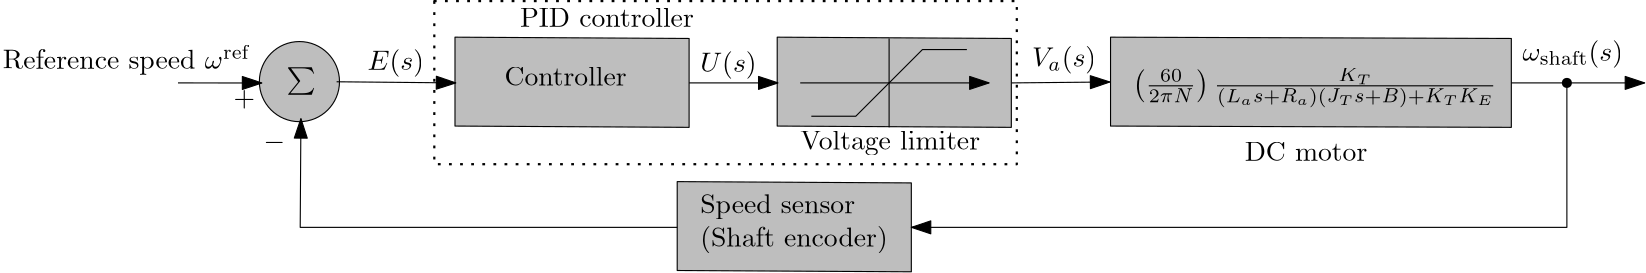 <?xml version="1.0"?>
<!DOCTYPE ipe SYSTEM "ipe.dtd">
<ipe version="70206" creator="Ipe 7.2.10">
<info created="D:20160412090836" modified="D:20190414224555"/>
<ipestyle name="basic">
<symbol name="arrow/arc(spx)">
<path stroke="sym-stroke" fill="sym-stroke" pen="sym-pen">
0 0 m
-1 0.333 l
-1 -0.333 l
h
</path>
</symbol>
<symbol name="arrow/farc(spx)">
<path stroke="sym-stroke" fill="white" pen="sym-pen">
0 0 m
-1 0.333 l
-1 -0.333 l
h
</path>
</symbol>
<symbol name="arrow/ptarc(spx)">
<path stroke="sym-stroke" fill="sym-stroke" pen="sym-pen">
0 0 m
-1 0.333 l
-0.8 0 l
-1 -0.333 l
h
</path>
</symbol>
<symbol name="arrow/fptarc(spx)">
<path stroke="sym-stroke" fill="white" pen="sym-pen">
0 0 m
-1 0.333 l
-0.8 0 l
-1 -0.333 l
h
</path>
</symbol>
<symbol name="mark/circle(sx)" transformations="translations">
<path fill="sym-stroke">
0.6 0 0 0.6 0 0 e
0.4 0 0 0.4 0 0 e
</path>
</symbol>
<symbol name="mark/disk(sx)" transformations="translations">
<path fill="sym-stroke">
0.6 0 0 0.6 0 0 e
</path>
</symbol>
<symbol name="mark/fdisk(sfx)" transformations="translations">
<group>
<path fill="sym-fill">
0.5 0 0 0.5 0 0 e
</path>
<path fill="sym-stroke" fillrule="eofill">
0.6 0 0 0.6 0 0 e
0.4 0 0 0.4 0 0 e
</path>
</group>
</symbol>
<symbol name="mark/box(sx)" transformations="translations">
<path fill="sym-stroke" fillrule="eofill">
-0.6 -0.6 m
0.6 -0.6 l
0.6 0.6 l
-0.6 0.6 l
h
-0.4 -0.4 m
0.4 -0.4 l
0.4 0.4 l
-0.4 0.4 l
h
</path>
</symbol>
<symbol name="mark/square(sx)" transformations="translations">
<path fill="sym-stroke">
-0.6 -0.6 m
0.6 -0.6 l
0.6 0.6 l
-0.6 0.6 l
h
</path>
</symbol>
<symbol name="mark/fsquare(sfx)" transformations="translations">
<group>
<path fill="sym-fill">
-0.5 -0.5 m
0.5 -0.5 l
0.5 0.5 l
-0.5 0.5 l
h
</path>
<path fill="sym-stroke" fillrule="eofill">
-0.6 -0.6 m
0.6 -0.6 l
0.6 0.6 l
-0.6 0.6 l
h
-0.4 -0.4 m
0.4 -0.4 l
0.4 0.4 l
-0.4 0.4 l
h
</path>
</group>
</symbol>
<symbol name="mark/cross(sx)" transformations="translations">
<group>
<path fill="sym-stroke">
-0.43 -0.57 m
0.57 0.43 l
0.43 0.57 l
-0.57 -0.43 l
h
</path>
<path fill="sym-stroke">
-0.43 0.57 m
0.57 -0.43 l
0.43 -0.57 l
-0.57 0.43 l
h
</path>
</group>
</symbol>
<symbol name="arrow/fnormal(spx)">
<path stroke="sym-stroke" fill="white" pen="sym-pen">
0 0 m
-1 0.333 l
-1 -0.333 l
h
</path>
</symbol>
<symbol name="arrow/pointed(spx)">
<path stroke="sym-stroke" fill="sym-stroke" pen="sym-pen">
0 0 m
-1 0.333 l
-0.8 0 l
-1 -0.333 l
h
</path>
</symbol>
<symbol name="arrow/fpointed(spx)">
<path stroke="sym-stroke" fill="white" pen="sym-pen">
0 0 m
-1 0.333 l
-0.8 0 l
-1 -0.333 l
h
</path>
</symbol>
<symbol name="arrow/linear(spx)">
<path stroke="sym-stroke" pen="sym-pen">
-1 0.333 m
0 0 l
-1 -0.333 l
</path>
</symbol>
<symbol name="arrow/fdouble(spx)">
<path stroke="sym-stroke" fill="white" pen="sym-pen">
0 0 m
-1 0.333 l
-1 -0.333 l
h
-1 0 m
-2 0.333 l
-2 -0.333 l
h
</path>
</symbol>
<symbol name="arrow/double(spx)">
<path stroke="sym-stroke" fill="sym-stroke" pen="sym-pen">
0 0 m
-1 0.333 l
-1 -0.333 l
h
-1 0 m
-2 0.333 l
-2 -0.333 l
h
</path>
</symbol>
<pen name="heavier" value="0.8"/>
<pen name="fat" value="1.2"/>
<pen name="ultrafat" value="2"/>
<symbolsize name="large" value="5"/>
<symbolsize name="small" value="2"/>
<symbolsize name="tiny" value="1.1"/>
<arrowsize name="large" value="10"/>
<arrowsize name="small" value="5"/>
<arrowsize name="tiny" value="3"/>
<color name="red" value="1 0 0"/>
<color name="green" value="0 1 0"/>
<color name="blue" value="0 0 1"/>
<color name="yellow" value="1 1 0"/>
<color name="orange" value="1 0.647 0"/>
<color name="gold" value="1 0.843 0"/>
<color name="purple" value="0.627 0.125 0.941"/>
<color name="gray" value="0.745"/>
<color name="brown" value="0.647 0.165 0.165"/>
<color name="navy" value="0 0 0.502"/>
<color name="pink" value="1 0.753 0.796"/>
<color name="seagreen" value="0.18 0.545 0.341"/>
<color name="turquoise" value="0.251 0.878 0.816"/>
<color name="violet" value="0.933 0.51 0.933"/>
<color name="darkblue" value="0 0 0.545"/>
<color name="darkcyan" value="0 0.545 0.545"/>
<color name="darkgray" value="0.663"/>
<color name="darkgreen" value="0 0.392 0"/>
<color name="darkmagenta" value="0.545 0 0.545"/>
<color name="darkorange" value="1 0.549 0"/>
<color name="darkred" value="0.545 0 0"/>
<color name="lightblue" value="0.678 0.847 0.902"/>
<color name="lightcyan" value="0.878 1 1"/>
<color name="lightgray" value="0.827"/>
<color name="lightgreen" value="0.565 0.933 0.565"/>
<color name="lightyellow" value="1 1 0.878"/>
<dashstyle name="dashed" value="[4] 0"/>
<dashstyle name="dotted" value="[1 3] 0"/>
<dashstyle name="dash dotted" value="[4 2 1 2] 0"/>
<dashstyle name="dash dot dotted" value="[4 2 1 2 1 2] 0"/>
<textsize name="large" value="\large"/>
<textsize name="Large" value="\Large"/>
<textsize name="LARGE" value="\LARGE"/>
<textsize name="huge" value="\huge"/>
<textsize name="Huge" value="\Huge"/>
<textsize name="small" value="\small"/>
<textsize name="footnote" value="\footnotesize"/>
<textsize name="tiny" value="\tiny"/>
<textstyle name="center" begin="\begin{center}" end="\end{center}"/>
<textstyle name="itemize" begin="\begin{itemize}" end="\end{itemize}"/>
<textstyle name="item" begin="\begin{itemize}\item{}" end="\end{itemize}"/>
<gridsize name="4 pts" value="4"/>
<gridsize name="8 pts (~3 mm)" value="8"/>
<gridsize name="16 pts (~6 mm)" value="16"/>
<gridsize name="32 pts (~12 mm)" value="32"/>
<gridsize name="10 pts (~3.5 mm)" value="10"/>
<gridsize name="20 pts (~7 mm)" value="20"/>
<gridsize name="14 pts (~5 mm)" value="14"/>
<gridsize name="28 pts (~10 mm)" value="28"/>
<gridsize name="56 pts (~20 mm)" value="56"/>
<anglesize name="90 deg" value="90"/>
<anglesize name="60 deg" value="60"/>
<anglesize name="45 deg" value="45"/>
<anglesize name="30 deg" value="30"/>
<anglesize name="22.5 deg" value="22.5"/>
<opacity name="10%" value="0.1"/>
<opacity name="30%" value="0.3"/>
<opacity name="50%" value="0.5"/>
<opacity name="75%" value="0.75"/>
<tiling name="falling" angle="-60" step="4" width="1"/>
<tiling name="rising" angle="30" step="4" width="1"/>
</ipestyle>
<page>
<layer name="alpha"/>
<view layers="alpha" active="alpha"/>
<path layer="alpha" matrix="1 0 0 1 268 4" stroke="black" fill="gray">
111.719 512.464 m
111.719 480.464 l
256 480 l
256 512 l
h
</path>
<text matrix="1 0 0 1 179.719 -3.53638" transformations="translations" pos="208 500" stroke="black" type="label" width="130.958" height="8.855" depth="5.18" valign="baseline" style="math">\left(\frac{60}{2\pi N}\right)\frac{K_T}{\left(L_as + R_a\right)\left(J_Ts + B\right) + K_TK_E}</text>
<path matrix="1 0 0 1 116 0" stroke="black" arrow="normal/normal">
228 500 m
263.459 500.331 l
</path>
<text matrix="1 0 0 1 267.719 0.46362" transformations="translations" pos="83.7639 505.418" stroke="black" type="label" width="23.05" height="7.473" depth="2.49" valign="baseline" style="math">V_a(s)</text>
<path matrix="1 0 0 1 108 4" stroke="black" arrow="normal/normal">
416 496 m
464 496 l
</path>
<text matrix="1 0 0 1 104 4" transformations="translations" pos="424 504" stroke="black" type="label" width="36.229" height="7.473" depth="2.49" valign="baseline" style="math">\omega_{\mathrm{shaft}}(s)</text>
<path matrix="1 0 0 1 -40.2811 4.46362" stroke="black" fill="gray">
14.4222 0 0 14.4222 128 496 e
</path>
<text matrix="1 0 0 1 -40.8986 2.19114" transformations="translations" pos="124 496" stroke="black" type="label" width="10.516" height="7.473" depth="2.49" valign="baseline" style="math">\sum</text>
<text matrix="1 0 0 1 -44.2129 0.08879" transformations="translations" pos="119.033 476.156" stroke="black" type="label" width="7.749" height="5.812" depth="0.83" valign="baseline" style="math">-</text>
<text matrix="1 0 0 1 -40.6911 1.72174" transformations="translations" pos="104.684 489.93" stroke="black" type="label" width="7.749" height="5.812" depth="0.83" valign="baseline" style="math">+</text>
<path matrix="1 0 0 1 116 0" stroke="black">
252 500 m
252 500 l
252 500 l
252 500 l
h
</path>
<path matrix="1 0 0 1 116 4" stroke="black" fill="gray">
27.719 512.464 m
27.719 480.464 l
112 480 l
112 512 l
h
</path>
<text matrix="1 0 0 1 121.508 3.05746" transformations="translations" pos="40 496" stroke="black" type="label" width="47.378" height="6.918" depth="0" valign="baseline">Controller
</text>
<path matrix="1 0 0 1 232 4" stroke="black" fill="gray">
27.719 512.464 m
27.719 480.464 l
112 480 l
112 512 l
h
</path>
<path matrix="1 0 0 1 116 0" stroke="black" arrow="normal/normal">
152 500 m
220 500 l
</path>
<path matrix="1 0 0 1 116 0" stroke="black">
184 516 m
184 484 l
</path>
<path matrix="1 0 0 1 116 0" stroke="black">
156 488 m
172 488 l
196 512 l
212 512 l
</path>
<path matrix="1 0 0 1 116 0" stroke="black" arrow="normal/normal">
112 500 m
144 500 l
</path>
<text matrix="1 0 0 1 112 -4" transformations="translations" pos="120 508" stroke="black" type="label" width="20.307" height="7.473" depth="2.49" valign="baseline" style="math">U(s)</text>
<text matrix="1 0 0 1 116 -4" transformations="translations" pos="312 476" stroke="black" type="label" width="44.168" height="6.808" depth="0" valign="baseline">DC motor</text>
<text matrix="1 0 0 1 104 0" transformations="translations" pos="164 476" stroke="black" type="label" width="64.785" height="6.926" depth="1.93" valign="baseline">Voltage limiter</text>
<path stroke="black" rarrow="normal/normal">
144 500 m
101.108 500.407 l
</path>
<path stroke="black" arrow="normal/normal">
44 500 m
74.1707 499.97 l
</path>
<path stroke="black" arrow="normal/normal">
224 448 m
224 448 l
88 448 l
88.2529 487.125 l
</path>
<text matrix="1 0 0 1 -2.65995 -3.41704" transformations="translations" pos="114.888 508.156" stroke="black" type="label" width="20.347" height="7.473" depth="2.49" valign="baseline" style="math">E(s)</text>
<path stroke="black" dash="dotted" pen="heavier">
136.274 529.446 m
136.274 470.731 l
345.979 470.731 l
345.979 529.446 l
h
</path>
<text matrix="1 0 0 1 0.210865 -4.28844" transformations="translations" pos="166.924 524.489" stroke="black" type="label" width="62.599" height="6.918" depth="0" valign="baseline">PID controller</text>
<text matrix="1 0 0 1 -59.9961 -8.24916" transformations="translations" pos="40.92 513.359" stroke="black" type="label" width="89.467" height="8.465" depth="1.93" valign="baseline">Reference speed $\omega^{\mathrm{ref}}$</text>
<path matrix="1 0 0 1 196 -48" stroke="black" fill="gray">
27.719 512.464 m
27.719 480.464 l
112 480 l
112 512 l
h
</path>
<text transformations="translations" pos="232 460" stroke="black" type="minipage" width="80" height="13.164" depth="8.2" valign="top">Speed sensor \par

(Shaft encoder)</text>
<path stroke="black" arrow="normal/normal">
544 500 m
544 448 l
308 448 l
</path>
<use name="mark/disk(sx)" pos="544 500" size="normal" stroke="black"/>
</page>
</ipe>
